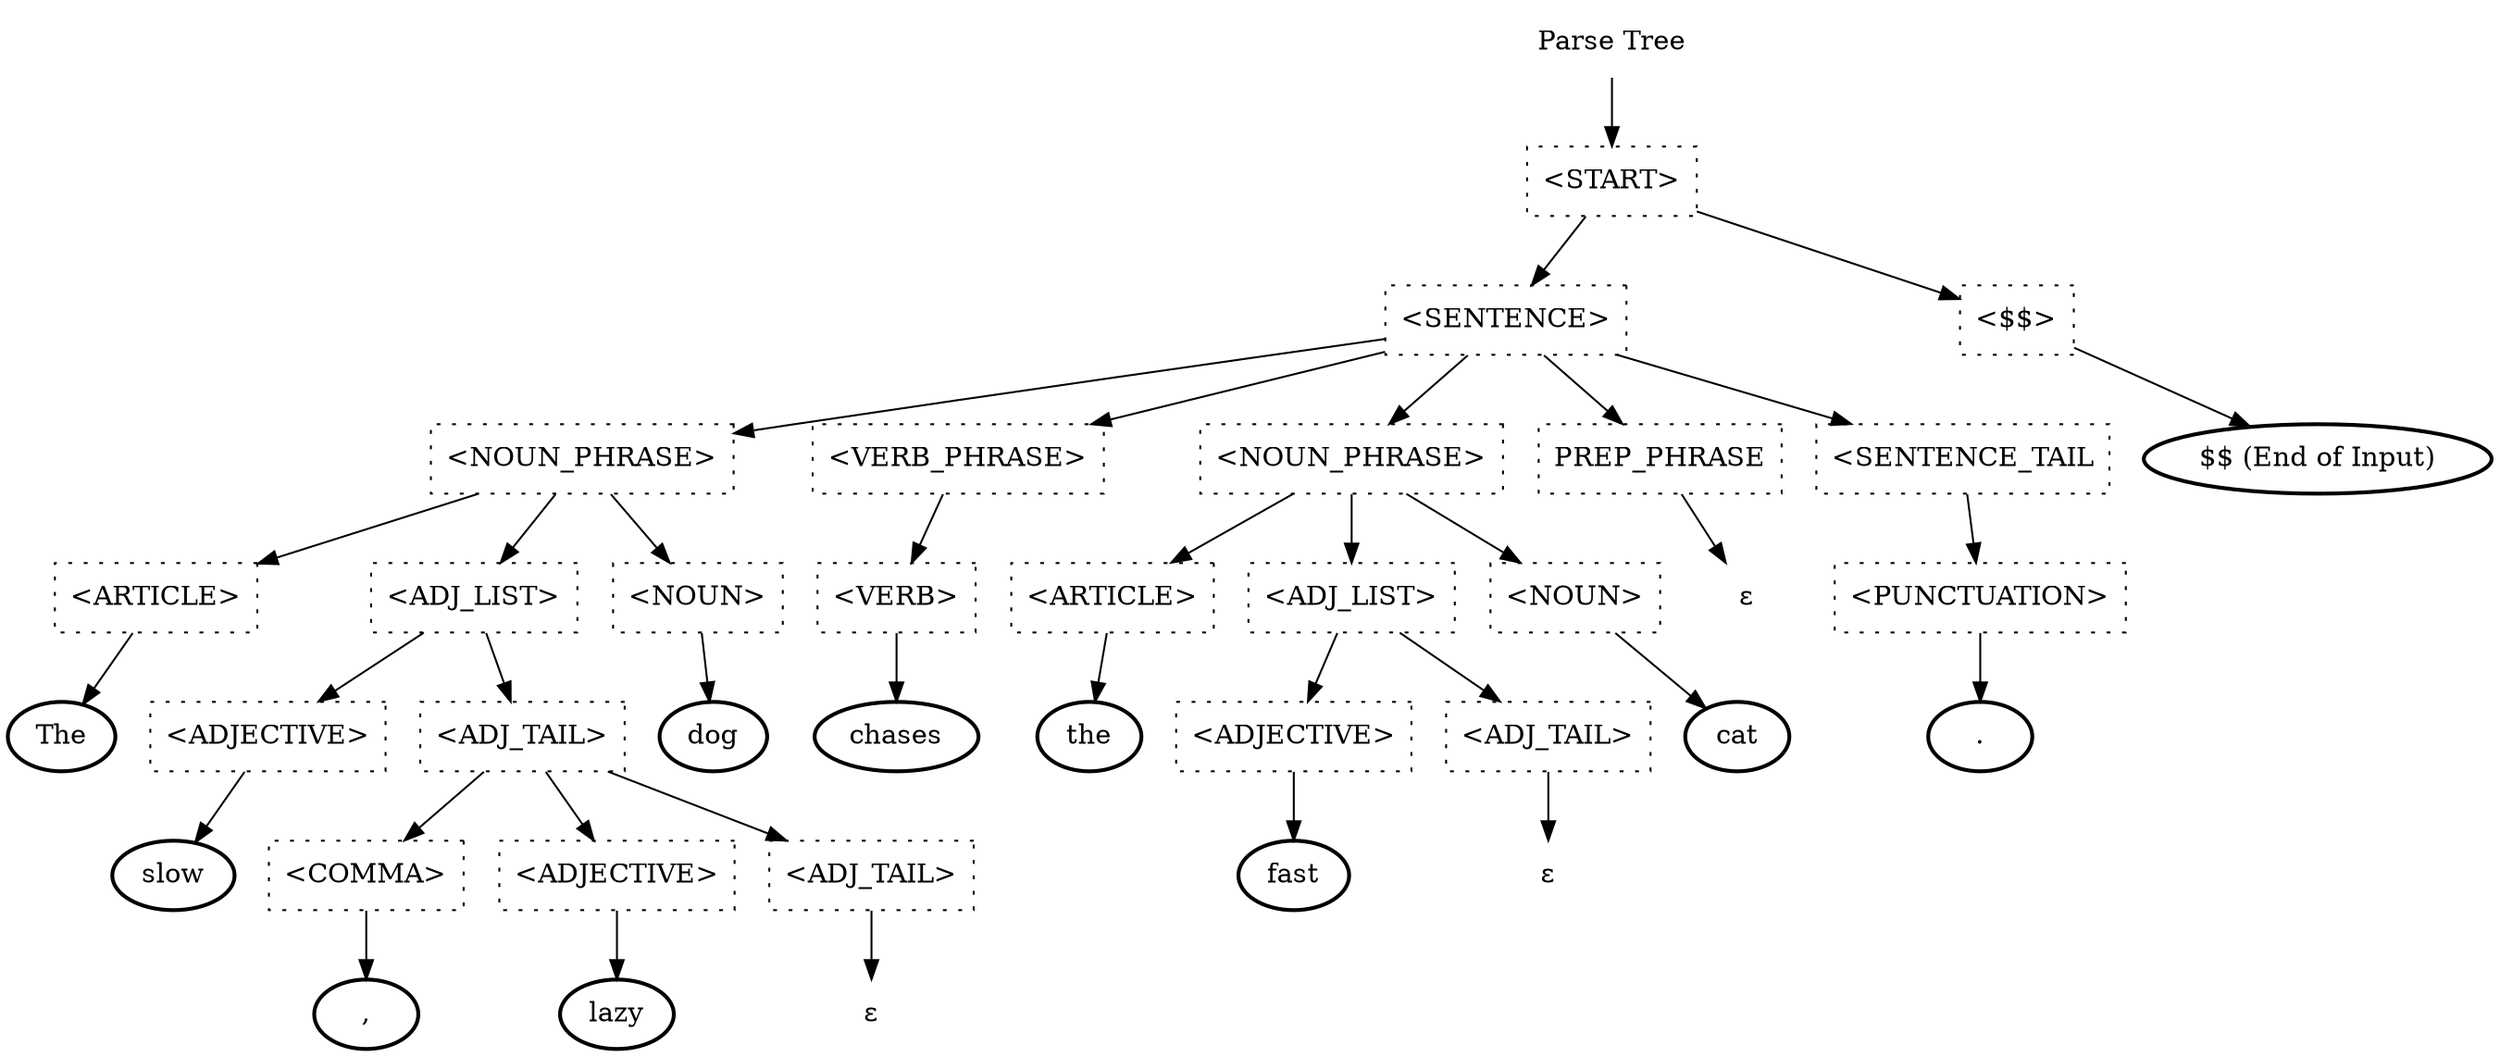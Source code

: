 digraph ParseTree {
	0 [label="Parse Tree", shape=plaintext];
	0 -> {1 [label="<START>", shape=rect, style=dotted]};
	1 -> {2 [label="<SENTENCE>", shape=rect, style=dotted]};
	2 -> {3 [label="<NOUN_PHRASE>", shape=rect, style=dotted]};
	3 -> {4 [label="<ARTICLE>", shape=rect, style=dotted]};
	4 -> {5 [label="The", shape=oval, style=bold]};
	3 -> {6 [label="<ADJ_LIST>", shape=rect, style=dotted]};
	6 -> {7 [label="<ADJECTIVE>", shape=rect, style=dotted]};
	7 -> {8 [label="slow", shape=oval, style=bold]};
	6 -> {9 [label="<ADJ_TAIL>", shape=rect, style=dotted]};
	9 -> {10 [label="<COMMA>", shape=rect, style=dotted]};
	10 -> {11 [label=",", shape=oval, style=bold]};
	9 -> {12 [label="<ADJECTIVE>", shape=rect, style=dotted]};
	12 -> {13 [label="lazy", shape=oval, style=bold]};
	9 -> {14 [label="<ADJ_TAIL>", shape=rect, style=dotted]};
	14 -> {15 [label="&epsilon;", shape=plaintext]};
	3 -> {16 [label="<NOUN>", shape=rect, style=dotted]};
	16 -> {17 [label="dog", shape=oval, style=bold]};
	2 -> {18 [label="<VERB_PHRASE>", shape=rect, style=dotted]};
	18 -> {19 [label="<VERB>", shape=rect, style=dotted]};
	19 -> {20 [label="chases", shape=oval, style=bold]};
	2 -> {21 [label="<NOUN_PHRASE>", shape=rect, style=dotted]};
	21 -> {22 [label="<ARTICLE>", shape=rect, style=dotted]};
	22 -> {23 [label="the", shape=oval, style=bold]};
	21 -> {24 [label="<ADJ_LIST>", shape=rect, style=dotted]};
	24 -> {25 [label="<ADJECTIVE>", shape=rect, style=dotted]};
	25 -> {26 [label="fast", shape=oval, style=bold]};
	24 -> {27 [label="<ADJ_TAIL>", shape=rect, style=dotted]};
	27 -> {28 [label="&epsilon;", shape=plaintext]};
	21 -> {29 [label="<NOUN>", shape=rect, style=dotted]};
	29 -> {30 [label="cat", shape=oval, style=bold]};
	2 -> {31 [label="PREP_PHRASE", shape=rect, style=dotted]};
	31 -> {32 [label="&epsilon;", shape=plaintext]};
	2 -> {33 [label="<SENTENCE_TAIL", shape=rect, style=dotted]};
	33 -> {34 [label="<PUNCTUATION>", shape=rect, style=dotted]};
	34 -> {35 [label=".", shape=oval, style=bold]};
	1 -> {36 [label="<$$>", shape=rect, style=dotted]};
	36 -> {37 [label="$$ (End of Input)", shape=oval, style=bold]};
}
